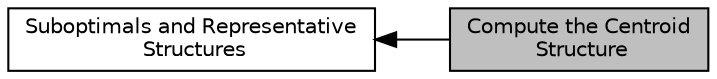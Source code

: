 digraph "Compute the Centroid Structure"
{
  bgcolor="transparent";
  edge [fontname="Helvetica",fontsize="10",labelfontname="Helvetica",labelfontsize="10"];
  node [fontname="Helvetica",fontsize="10",shape=box];
  rankdir=LR;
  Node0 [label="Compute the Centroid\l Structure",height=0.2,width=0.4,color="black", fillcolor="grey75", style="filled", fontcolor="black",tooltip=" "];
  Node1 [label="Suboptimals and Representative\l Structures",height=0.2,width=0.4,color="black",URL="$group__subopt__and__representatives.html",tooltip="Sample and enumerate suboptimal secondary structures from RNA sequence data."];
  Node1->Node0 [shape=plaintext, dir="back", style="solid"];
}
